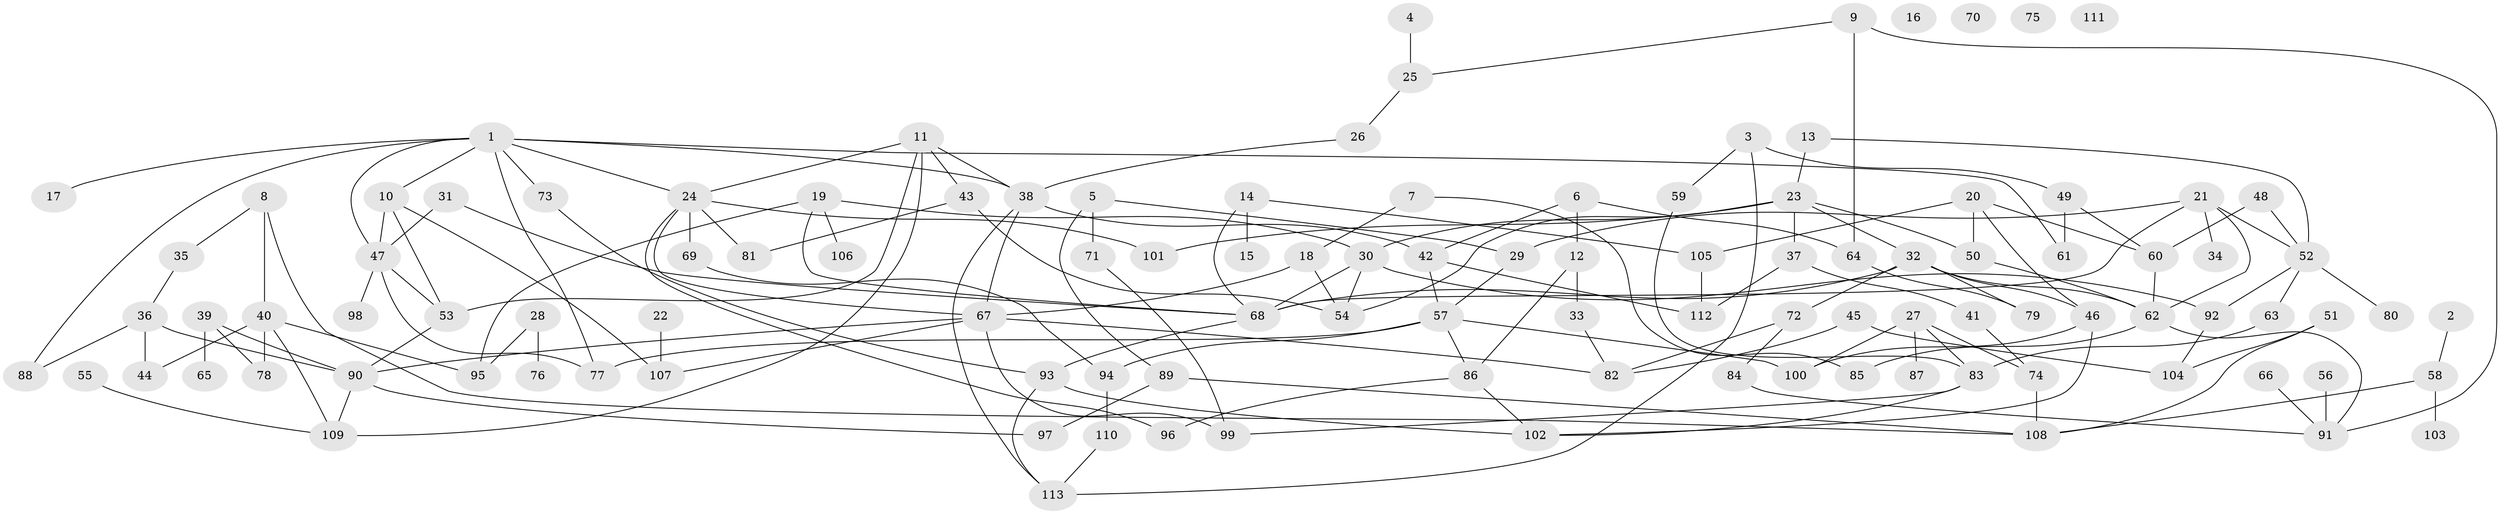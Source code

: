 // Generated by graph-tools (version 1.1) at 2025/25/03/09/25 03:25:19]
// undirected, 113 vertices, 170 edges
graph export_dot {
graph [start="1"]
  node [color=gray90,style=filled];
  1;
  2;
  3;
  4;
  5;
  6;
  7;
  8;
  9;
  10;
  11;
  12;
  13;
  14;
  15;
  16;
  17;
  18;
  19;
  20;
  21;
  22;
  23;
  24;
  25;
  26;
  27;
  28;
  29;
  30;
  31;
  32;
  33;
  34;
  35;
  36;
  37;
  38;
  39;
  40;
  41;
  42;
  43;
  44;
  45;
  46;
  47;
  48;
  49;
  50;
  51;
  52;
  53;
  54;
  55;
  56;
  57;
  58;
  59;
  60;
  61;
  62;
  63;
  64;
  65;
  66;
  67;
  68;
  69;
  70;
  71;
  72;
  73;
  74;
  75;
  76;
  77;
  78;
  79;
  80;
  81;
  82;
  83;
  84;
  85;
  86;
  87;
  88;
  89;
  90;
  91;
  92;
  93;
  94;
  95;
  96;
  97;
  98;
  99;
  100;
  101;
  102;
  103;
  104;
  105;
  106;
  107;
  108;
  109;
  110;
  111;
  112;
  113;
  1 -- 10;
  1 -- 17;
  1 -- 24;
  1 -- 38;
  1 -- 47;
  1 -- 61;
  1 -- 73;
  1 -- 77;
  1 -- 88;
  2 -- 58;
  3 -- 49;
  3 -- 59;
  3 -- 113;
  4 -- 25;
  5 -- 29;
  5 -- 71;
  5 -- 89;
  6 -- 12;
  6 -- 42;
  6 -- 64;
  7 -- 18;
  7 -- 85;
  8 -- 35;
  8 -- 40;
  8 -- 108;
  9 -- 25;
  9 -- 64;
  9 -- 91;
  10 -- 47;
  10 -- 53;
  10 -- 107;
  11 -- 24;
  11 -- 38;
  11 -- 43;
  11 -- 53;
  11 -- 109;
  12 -- 33;
  12 -- 86;
  13 -- 23;
  13 -- 52;
  14 -- 15;
  14 -- 68;
  14 -- 105;
  18 -- 54;
  18 -- 67;
  19 -- 30;
  19 -- 68;
  19 -- 95;
  19 -- 106;
  20 -- 46;
  20 -- 50;
  20 -- 60;
  20 -- 105;
  21 -- 29;
  21 -- 34;
  21 -- 52;
  21 -- 62;
  21 -- 68;
  22 -- 107;
  23 -- 30;
  23 -- 32;
  23 -- 37;
  23 -- 50;
  23 -- 54;
  23 -- 101;
  24 -- 67;
  24 -- 69;
  24 -- 81;
  24 -- 96;
  24 -- 101;
  25 -- 26;
  26 -- 38;
  27 -- 74;
  27 -- 83;
  27 -- 87;
  27 -- 100;
  28 -- 76;
  28 -- 95;
  29 -- 57;
  30 -- 54;
  30 -- 68;
  30 -- 92;
  31 -- 47;
  31 -- 68;
  32 -- 46;
  32 -- 62;
  32 -- 68;
  32 -- 72;
  32 -- 79;
  33 -- 82;
  35 -- 36;
  36 -- 44;
  36 -- 88;
  36 -- 90;
  37 -- 41;
  37 -- 112;
  38 -- 42;
  38 -- 67;
  38 -- 113;
  39 -- 65;
  39 -- 78;
  39 -- 90;
  40 -- 44;
  40 -- 78;
  40 -- 95;
  40 -- 109;
  41 -- 74;
  42 -- 57;
  42 -- 112;
  43 -- 54;
  43 -- 81;
  45 -- 82;
  45 -- 104;
  46 -- 100;
  46 -- 102;
  47 -- 53;
  47 -- 77;
  47 -- 98;
  48 -- 52;
  48 -- 60;
  49 -- 60;
  49 -- 61;
  50 -- 62;
  51 -- 104;
  51 -- 108;
  52 -- 63;
  52 -- 80;
  52 -- 92;
  53 -- 90;
  55 -- 109;
  56 -- 91;
  57 -- 77;
  57 -- 86;
  57 -- 94;
  57 -- 100;
  58 -- 103;
  58 -- 108;
  59 -- 83;
  60 -- 62;
  62 -- 85;
  62 -- 91;
  63 -- 83;
  64 -- 79;
  66 -- 91;
  67 -- 82;
  67 -- 90;
  67 -- 99;
  67 -- 107;
  68 -- 93;
  69 -- 94;
  71 -- 99;
  72 -- 82;
  72 -- 84;
  73 -- 93;
  74 -- 108;
  83 -- 99;
  83 -- 102;
  84 -- 91;
  86 -- 96;
  86 -- 102;
  89 -- 97;
  89 -- 108;
  90 -- 97;
  90 -- 109;
  92 -- 104;
  93 -- 102;
  93 -- 113;
  94 -- 110;
  105 -- 112;
  110 -- 113;
}
